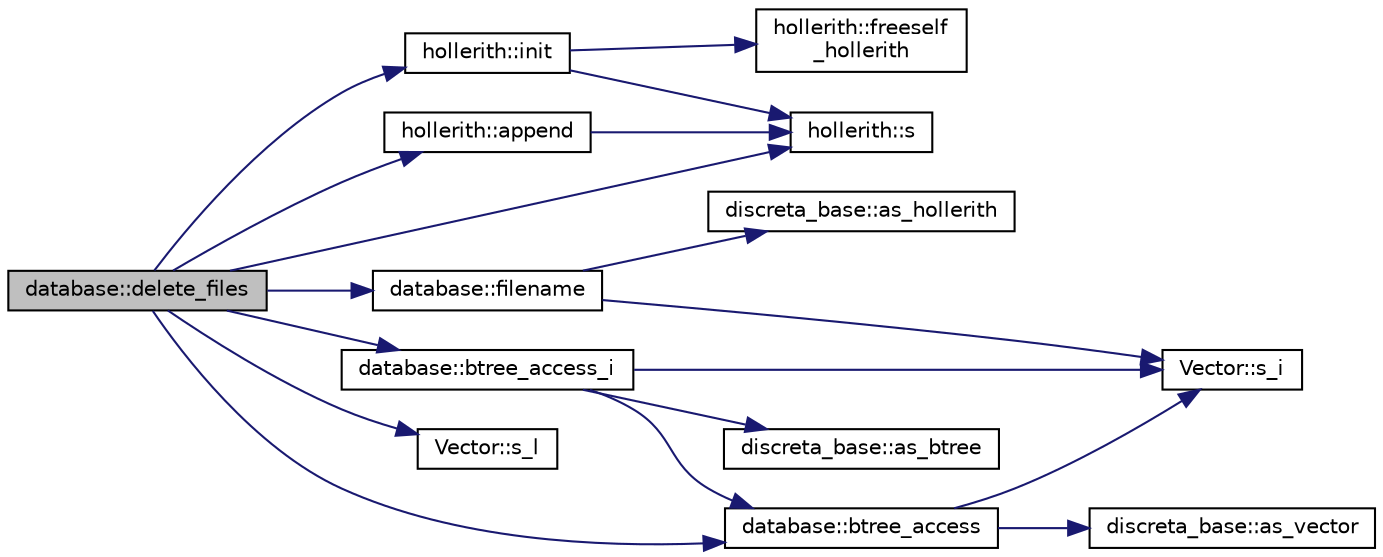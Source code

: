 digraph "database::delete_files"
{
  edge [fontname="Helvetica",fontsize="10",labelfontname="Helvetica",labelfontsize="10"];
  node [fontname="Helvetica",fontsize="10",shape=record];
  rankdir="LR";
  Node719 [label="database::delete_files",height=0.2,width=0.4,color="black", fillcolor="grey75", style="filled", fontcolor="black"];
  Node719 -> Node720 [color="midnightblue",fontsize="10",style="solid",fontname="Helvetica"];
  Node720 [label="hollerith::init",height=0.2,width=0.4,color="black", fillcolor="white", style="filled",URL="$d8/d99/classhollerith.html#af51ae7b943056db367f3c205a5a1cc4b"];
  Node720 -> Node721 [color="midnightblue",fontsize="10",style="solid",fontname="Helvetica"];
  Node721 [label="hollerith::freeself\l_hollerith",height=0.2,width=0.4,color="black", fillcolor="white", style="filled",URL="$d8/d99/classhollerith.html#a240d1b30780c9e09323d0b3ad5e2d1f7"];
  Node720 -> Node722 [color="midnightblue",fontsize="10",style="solid",fontname="Helvetica"];
  Node722 [label="hollerith::s",height=0.2,width=0.4,color="black", fillcolor="white", style="filled",URL="$d8/d99/classhollerith.html#af61fce2d06f211b25fe3838e4dfee77a"];
  Node719 -> Node723 [color="midnightblue",fontsize="10",style="solid",fontname="Helvetica"];
  Node723 [label="hollerith::append",height=0.2,width=0.4,color="black", fillcolor="white", style="filled",URL="$d8/d99/classhollerith.html#a778dd63885a4e3a4e2fb829165c32632"];
  Node723 -> Node722 [color="midnightblue",fontsize="10",style="solid",fontname="Helvetica"];
  Node719 -> Node724 [color="midnightblue",fontsize="10",style="solid",fontname="Helvetica"];
  Node724 [label="database::filename",height=0.2,width=0.4,color="black", fillcolor="white", style="filled",URL="$db/d72/classdatabase.html#a0d239d767658aca51abbea00148b8b2f"];
  Node724 -> Node725 [color="midnightblue",fontsize="10",style="solid",fontname="Helvetica"];
  Node725 [label="Vector::s_i",height=0.2,width=0.4,color="black", fillcolor="white", style="filled",URL="$d5/db2/class_vector.html#a1c4fe1752523df8119f70dd550244871"];
  Node724 -> Node726 [color="midnightblue",fontsize="10",style="solid",fontname="Helvetica"];
  Node726 [label="discreta_base::as_hollerith",height=0.2,width=0.4,color="black", fillcolor="white", style="filled",URL="$d7/d71/classdiscreta__base.html#a3e66f82711f314710107e2f29e589690"];
  Node719 -> Node722 [color="midnightblue",fontsize="10",style="solid",fontname="Helvetica"];
  Node719 -> Node727 [color="midnightblue",fontsize="10",style="solid",fontname="Helvetica"];
  Node727 [label="database::btree_access",height=0.2,width=0.4,color="black", fillcolor="white", style="filled",URL="$db/d72/classdatabase.html#a30109ba5488b06111439f887fc1ac499"];
  Node727 -> Node725 [color="midnightblue",fontsize="10",style="solid",fontname="Helvetica"];
  Node727 -> Node728 [color="midnightblue",fontsize="10",style="solid",fontname="Helvetica"];
  Node728 [label="discreta_base::as_vector",height=0.2,width=0.4,color="black", fillcolor="white", style="filled",URL="$d7/d71/classdiscreta__base.html#a7bdd6cae39c380b128ee9e17e42cf020"];
  Node719 -> Node729 [color="midnightblue",fontsize="10",style="solid",fontname="Helvetica"];
  Node729 [label="Vector::s_l",height=0.2,width=0.4,color="black", fillcolor="white", style="filled",URL="$d5/db2/class_vector.html#ad2dc082288f858d22a528832289e0704"];
  Node719 -> Node730 [color="midnightblue",fontsize="10",style="solid",fontname="Helvetica"];
  Node730 [label="database::btree_access_i",height=0.2,width=0.4,color="black", fillcolor="white", style="filled",URL="$db/d72/classdatabase.html#a215047d1b32b8bd54f91a7bdca168eee"];
  Node730 -> Node727 [color="midnightblue",fontsize="10",style="solid",fontname="Helvetica"];
  Node730 -> Node725 [color="midnightblue",fontsize="10",style="solid",fontname="Helvetica"];
  Node730 -> Node731 [color="midnightblue",fontsize="10",style="solid",fontname="Helvetica"];
  Node731 [label="discreta_base::as_btree",height=0.2,width=0.4,color="black", fillcolor="white", style="filled",URL="$d7/d71/classdiscreta__base.html#a78e76674cef2ec113c17989c11288778"];
}
